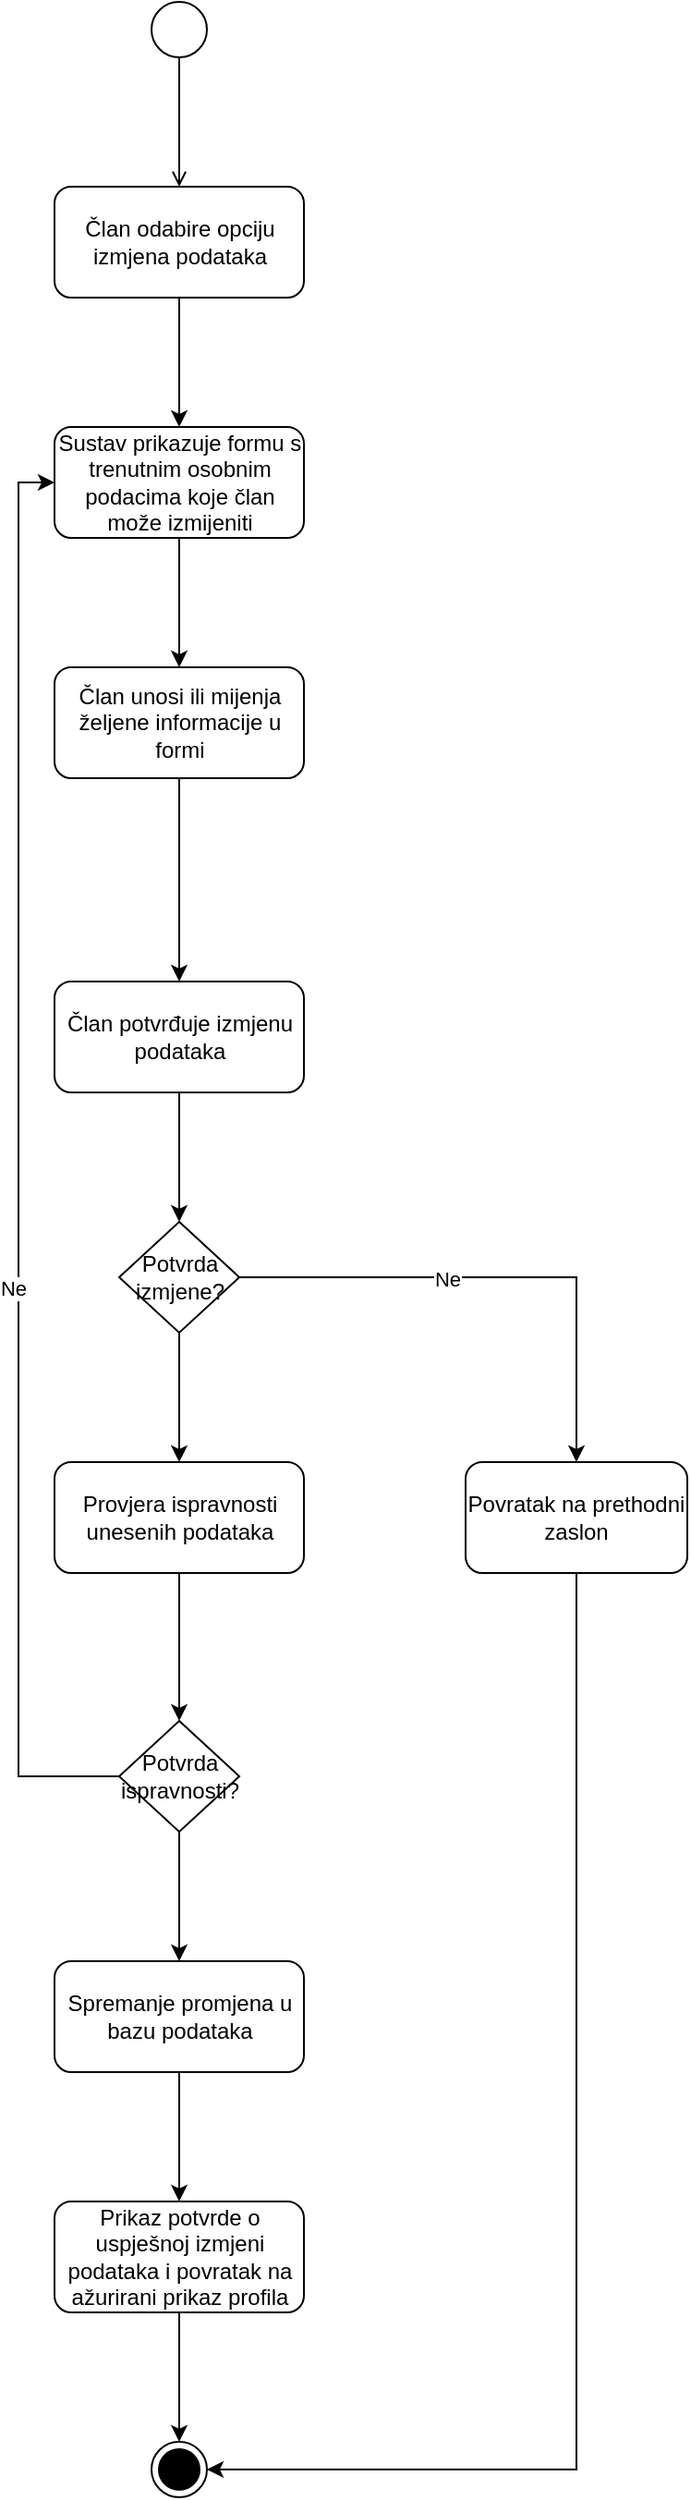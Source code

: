<mxfile version="24.1.0" type="device">
  <diagram name="Page-1" id="d6eIxJGhM_MELETApv17">
    <mxGraphModel dx="1050" dy="621" grid="1" gridSize="10" guides="1" tooltips="1" connect="1" arrows="1" fold="1" page="1" pageScale="1" pageWidth="827" pageHeight="1169" math="0" shadow="0">
      <root>
        <mxCell id="0" />
        <mxCell id="1" parent="0" />
        <mxCell id="fObFLKjZNxEf--pGNHlM-1" value="" style="ellipse;html=1;" parent="1" vertex="1">
          <mxGeometry x="380" y="70" width="30" height="30" as="geometry" />
        </mxCell>
        <mxCell id="fObFLKjZNxEf--pGNHlM-2" value="" style="endArrow=open;html=1;rounded=0;align=center;verticalAlign=top;endFill=0;labelBackgroundColor=none;endSize=6;entryX=0.5;entryY=0;entryDx=0;entryDy=0;" parent="1" source="fObFLKjZNxEf--pGNHlM-1" target="fObFLKjZNxEf--pGNHlM-4" edge="1">
          <mxGeometry relative="1" as="geometry">
            <mxPoint x="395" y="160" as="targetPoint" />
          </mxGeometry>
        </mxCell>
        <mxCell id="fObFLKjZNxEf--pGNHlM-3" style="edgeStyle=orthogonalEdgeStyle;rounded=0;orthogonalLoop=1;jettySize=auto;html=1;exitX=0.5;exitY=1;exitDx=0;exitDy=0;entryX=0.5;entryY=0;entryDx=0;entryDy=0;" parent="1" source="fObFLKjZNxEf--pGNHlM-4" target="fObFLKjZNxEf--pGNHlM-6" edge="1">
          <mxGeometry relative="1" as="geometry">
            <mxPoint x="395" y="300" as="targetPoint" />
          </mxGeometry>
        </mxCell>
        <mxCell id="fObFLKjZNxEf--pGNHlM-4" value="Član odabire opciju izmjena podataka" style="rounded=1;whiteSpace=wrap;html=1;" parent="1" vertex="1">
          <mxGeometry x="327.5" y="170" width="135" height="60" as="geometry" />
        </mxCell>
        <mxCell id="fObFLKjZNxEf--pGNHlM-5" style="edgeStyle=orthogonalEdgeStyle;rounded=0;orthogonalLoop=1;jettySize=auto;html=1;exitX=0.5;exitY=1;exitDx=0;exitDy=0;entryX=0.5;entryY=0;entryDx=0;entryDy=0;" parent="1" source="fObFLKjZNxEf--pGNHlM-6" target="fObFLKjZNxEf--pGNHlM-8" edge="1">
          <mxGeometry relative="1" as="geometry" />
        </mxCell>
        <mxCell id="fObFLKjZNxEf--pGNHlM-6" value="Sustav prikazuje formu s trenutnim osobnim podacima koje član može izmijeniti" style="rounded=1;whiteSpace=wrap;html=1;" parent="1" vertex="1">
          <mxGeometry x="327.5" y="300" width="135" height="60" as="geometry" />
        </mxCell>
        <mxCell id="fObFLKjZNxEf--pGNHlM-8" value="Član unosi ili mijenja željene informacije u formi" style="rounded=1;whiteSpace=wrap;html=1;" parent="1" vertex="1">
          <mxGeometry x="327.5" y="430" width="135" height="60" as="geometry" />
        </mxCell>
        <mxCell id="fObFLKjZNxEf--pGNHlM-9" style="edgeStyle=orthogonalEdgeStyle;rounded=0;orthogonalLoop=1;jettySize=auto;html=1;exitX=0.5;exitY=1;exitDx=0;exitDy=0;entryX=0.5;entryY=0;entryDx=0;entryDy=0;" parent="1" source="fObFLKjZNxEf--pGNHlM-8" target="fObFLKjZNxEf--pGNHlM-12" edge="1">
          <mxGeometry relative="1" as="geometry">
            <mxPoint x="395" y="620" as="sourcePoint" />
          </mxGeometry>
        </mxCell>
        <mxCell id="fObFLKjZNxEf--pGNHlM-11" style="edgeStyle=orthogonalEdgeStyle;rounded=0;orthogonalLoop=1;jettySize=auto;html=1;exitX=0.5;exitY=1;exitDx=0;exitDy=0;entryX=0.5;entryY=0;entryDx=0;entryDy=0;" parent="1" source="fObFLKjZNxEf--pGNHlM-12" target="fObFLKjZNxEf--pGNHlM-16" edge="1">
          <mxGeometry relative="1" as="geometry" />
        </mxCell>
        <mxCell id="fObFLKjZNxEf--pGNHlM-12" value="Član potvrđuje izmjenu podataka" style="rounded=1;whiteSpace=wrap;html=1;" parent="1" vertex="1">
          <mxGeometry x="327.5" y="600" width="135" height="60" as="geometry" />
        </mxCell>
        <mxCell id="fObFLKjZNxEf--pGNHlM-13" style="edgeStyle=orthogonalEdgeStyle;rounded=0;orthogonalLoop=1;jettySize=auto;html=1;exitX=1;exitY=0.5;exitDx=0;exitDy=0;" parent="1" source="fObFLKjZNxEf--pGNHlM-16" target="fObFLKjZNxEf--pGNHlM-18" edge="1">
          <mxGeometry relative="1" as="geometry" />
        </mxCell>
        <mxCell id="fObFLKjZNxEf--pGNHlM-14" value="Ne" style="edgeLabel;html=1;align=center;verticalAlign=middle;resizable=0;points=[];" parent="fObFLKjZNxEf--pGNHlM-13" vertex="1" connectable="0">
          <mxGeometry x="-0.205" y="-1" relative="1" as="geometry">
            <mxPoint as="offset" />
          </mxGeometry>
        </mxCell>
        <mxCell id="fObFLKjZNxEf--pGNHlM-15" style="edgeStyle=orthogonalEdgeStyle;rounded=0;orthogonalLoop=1;jettySize=auto;html=1;exitX=0.5;exitY=1;exitDx=0;exitDy=0;" parent="1" source="fObFLKjZNxEf--pGNHlM-16" target="fObFLKjZNxEf--pGNHlM-21" edge="1">
          <mxGeometry relative="1" as="geometry" />
        </mxCell>
        <mxCell id="fObFLKjZNxEf--pGNHlM-16" value="Potvrda izmjene?" style="rhombus;whiteSpace=wrap;html=1;" parent="1" vertex="1">
          <mxGeometry x="362.5" y="730" width="65" height="60" as="geometry" />
        </mxCell>
        <mxCell id="fObFLKjZNxEf--pGNHlM-17" style="edgeStyle=orthogonalEdgeStyle;rounded=0;orthogonalLoop=1;jettySize=auto;html=1;exitX=0.5;exitY=1;exitDx=0;exitDy=0;" parent="1" source="fObFLKjZNxEf--pGNHlM-18" target="fObFLKjZNxEf--pGNHlM-19" edge="1">
          <mxGeometry relative="1" as="geometry">
            <Array as="points">
              <mxPoint x="610" y="1405" />
            </Array>
          </mxGeometry>
        </mxCell>
        <mxCell id="fObFLKjZNxEf--pGNHlM-18" value="Povratak na prethodni zaslon" style="rounded=1;whiteSpace=wrap;html=1;" parent="1" vertex="1">
          <mxGeometry x="550" y="860" width="120" height="60" as="geometry" />
        </mxCell>
        <mxCell id="fObFLKjZNxEf--pGNHlM-19" value="" style="ellipse;html=1;shape=endState;fillColor=strokeColor;" parent="1" vertex="1">
          <mxGeometry x="380" y="1390" width="30" height="30" as="geometry" />
        </mxCell>
        <mxCell id="fObFLKjZNxEf--pGNHlM-20" style="edgeStyle=orthogonalEdgeStyle;rounded=0;orthogonalLoop=1;jettySize=auto;html=1;exitX=0.5;exitY=1;exitDx=0;exitDy=0;" parent="1" source="fObFLKjZNxEf--pGNHlM-21" target="fObFLKjZNxEf--pGNHlM-25" edge="1">
          <mxGeometry relative="1" as="geometry" />
        </mxCell>
        <mxCell id="fObFLKjZNxEf--pGNHlM-21" value="Provjera ispravnosti unesenih podataka" style="rounded=1;whiteSpace=wrap;html=1;" parent="1" vertex="1">
          <mxGeometry x="327.5" y="860" width="135" height="60" as="geometry" />
        </mxCell>
        <mxCell id="fObFLKjZNxEf--pGNHlM-22" style="edgeStyle=orthogonalEdgeStyle;rounded=0;orthogonalLoop=1;jettySize=auto;html=1;exitX=0;exitY=0.5;exitDx=0;exitDy=0;entryX=0;entryY=0.5;entryDx=0;entryDy=0;" parent="1" source="fObFLKjZNxEf--pGNHlM-25" target="fObFLKjZNxEf--pGNHlM-6" edge="1">
          <mxGeometry relative="1" as="geometry">
            <Array as="points">
              <mxPoint x="308" y="1030" />
              <mxPoint x="308" y="330" />
            </Array>
          </mxGeometry>
        </mxCell>
        <mxCell id="fObFLKjZNxEf--pGNHlM-23" value="Ne" style="edgeLabel;html=1;align=center;verticalAlign=middle;resizable=0;points=[];" parent="fObFLKjZNxEf--pGNHlM-22" vertex="1" connectable="0">
          <mxGeometry x="-0.177" y="3" relative="1" as="geometry">
            <mxPoint as="offset" />
          </mxGeometry>
        </mxCell>
        <mxCell id="fObFLKjZNxEf--pGNHlM-24" style="edgeStyle=orthogonalEdgeStyle;rounded=0;orthogonalLoop=1;jettySize=auto;html=1;exitX=0.5;exitY=1;exitDx=0;exitDy=0;entryX=0.5;entryY=0;entryDx=0;entryDy=0;" parent="1" source="fObFLKjZNxEf--pGNHlM-25" target="fObFLKjZNxEf--pGNHlM-27" edge="1">
          <mxGeometry relative="1" as="geometry" />
        </mxCell>
        <mxCell id="fObFLKjZNxEf--pGNHlM-25" value="Potvrda ispravnosti?" style="rhombus;whiteSpace=wrap;html=1;" parent="1" vertex="1">
          <mxGeometry x="362.5" y="1000" width="65" height="60" as="geometry" />
        </mxCell>
        <mxCell id="fObFLKjZNxEf--pGNHlM-26" style="edgeStyle=orthogonalEdgeStyle;rounded=0;orthogonalLoop=1;jettySize=auto;html=1;exitX=0.5;exitY=1;exitDx=0;exitDy=0;entryX=0.5;entryY=0;entryDx=0;entryDy=0;" parent="1" source="fObFLKjZNxEf--pGNHlM-27" target="fObFLKjZNxEf--pGNHlM-29" edge="1">
          <mxGeometry relative="1" as="geometry" />
        </mxCell>
        <mxCell id="fObFLKjZNxEf--pGNHlM-27" value="Spremanje promjena u bazu podataka" style="rounded=1;whiteSpace=wrap;html=1;" parent="1" vertex="1">
          <mxGeometry x="327.5" y="1130" width="135" height="60" as="geometry" />
        </mxCell>
        <mxCell id="fObFLKjZNxEf--pGNHlM-28" style="edgeStyle=orthogonalEdgeStyle;rounded=0;orthogonalLoop=1;jettySize=auto;html=1;exitX=0.5;exitY=1;exitDx=0;exitDy=0;entryX=0.5;entryY=0;entryDx=0;entryDy=0;" parent="1" source="fObFLKjZNxEf--pGNHlM-29" target="fObFLKjZNxEf--pGNHlM-19" edge="1">
          <mxGeometry relative="1" as="geometry" />
        </mxCell>
        <mxCell id="fObFLKjZNxEf--pGNHlM-29" value="Prikaz potvrde o uspješnoj izmjeni podataka i povratak na ažurirani prikaz profila" style="rounded=1;whiteSpace=wrap;html=1;" parent="1" vertex="1">
          <mxGeometry x="327.5" y="1260" width="135" height="60" as="geometry" />
        </mxCell>
      </root>
    </mxGraphModel>
  </diagram>
</mxfile>
